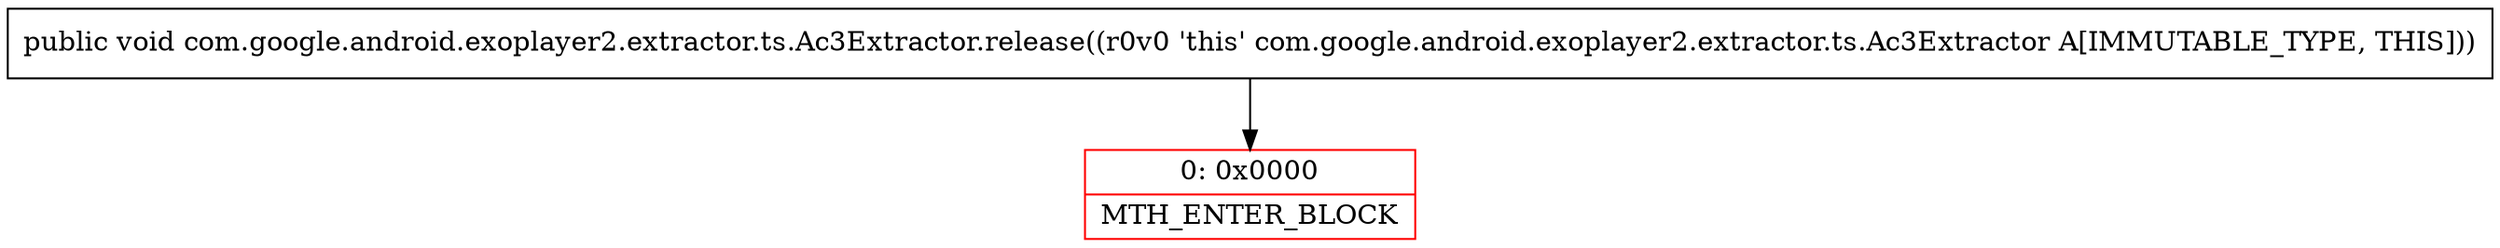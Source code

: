 digraph "CFG forcom.google.android.exoplayer2.extractor.ts.Ac3Extractor.release()V" {
subgraph cluster_Region_1208998198 {
label = "R(0)";
node [shape=record,color=blue];
}
Node_0 [shape=record,color=red,label="{0\:\ 0x0000|MTH_ENTER_BLOCK\l}"];
MethodNode[shape=record,label="{public void com.google.android.exoplayer2.extractor.ts.Ac3Extractor.release((r0v0 'this' com.google.android.exoplayer2.extractor.ts.Ac3Extractor A[IMMUTABLE_TYPE, THIS])) }"];
MethodNode -> Node_0;
}

